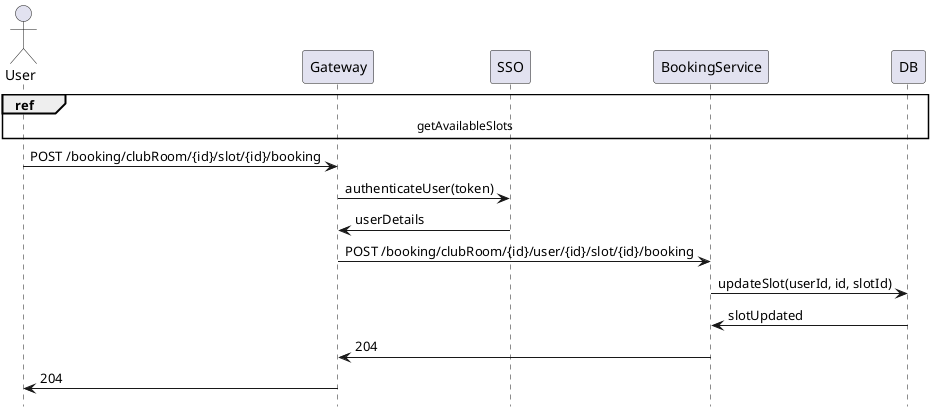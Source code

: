 @startuml
hide footbox

actor User
ref over User, Gateway, SSO, BookingService, DB
 getAvailableSlots
end ref

User -> Gateway: POST /booking/clubRoom/{id}/slot/{id}/booking
Gateway -> SSO: authenticateUser(token)
SSO -> Gateway: userDetails
Gateway -> BookingService: POST /booking/clubRoom/{id}/user/{id}/slot/{id}/booking
BookingService -> DB: updateSlot(userId, id, slotId)
DB -> BookingService: slotUpdated
BookingService -> Gateway: 204
Gateway -> User: 204

@enduml
